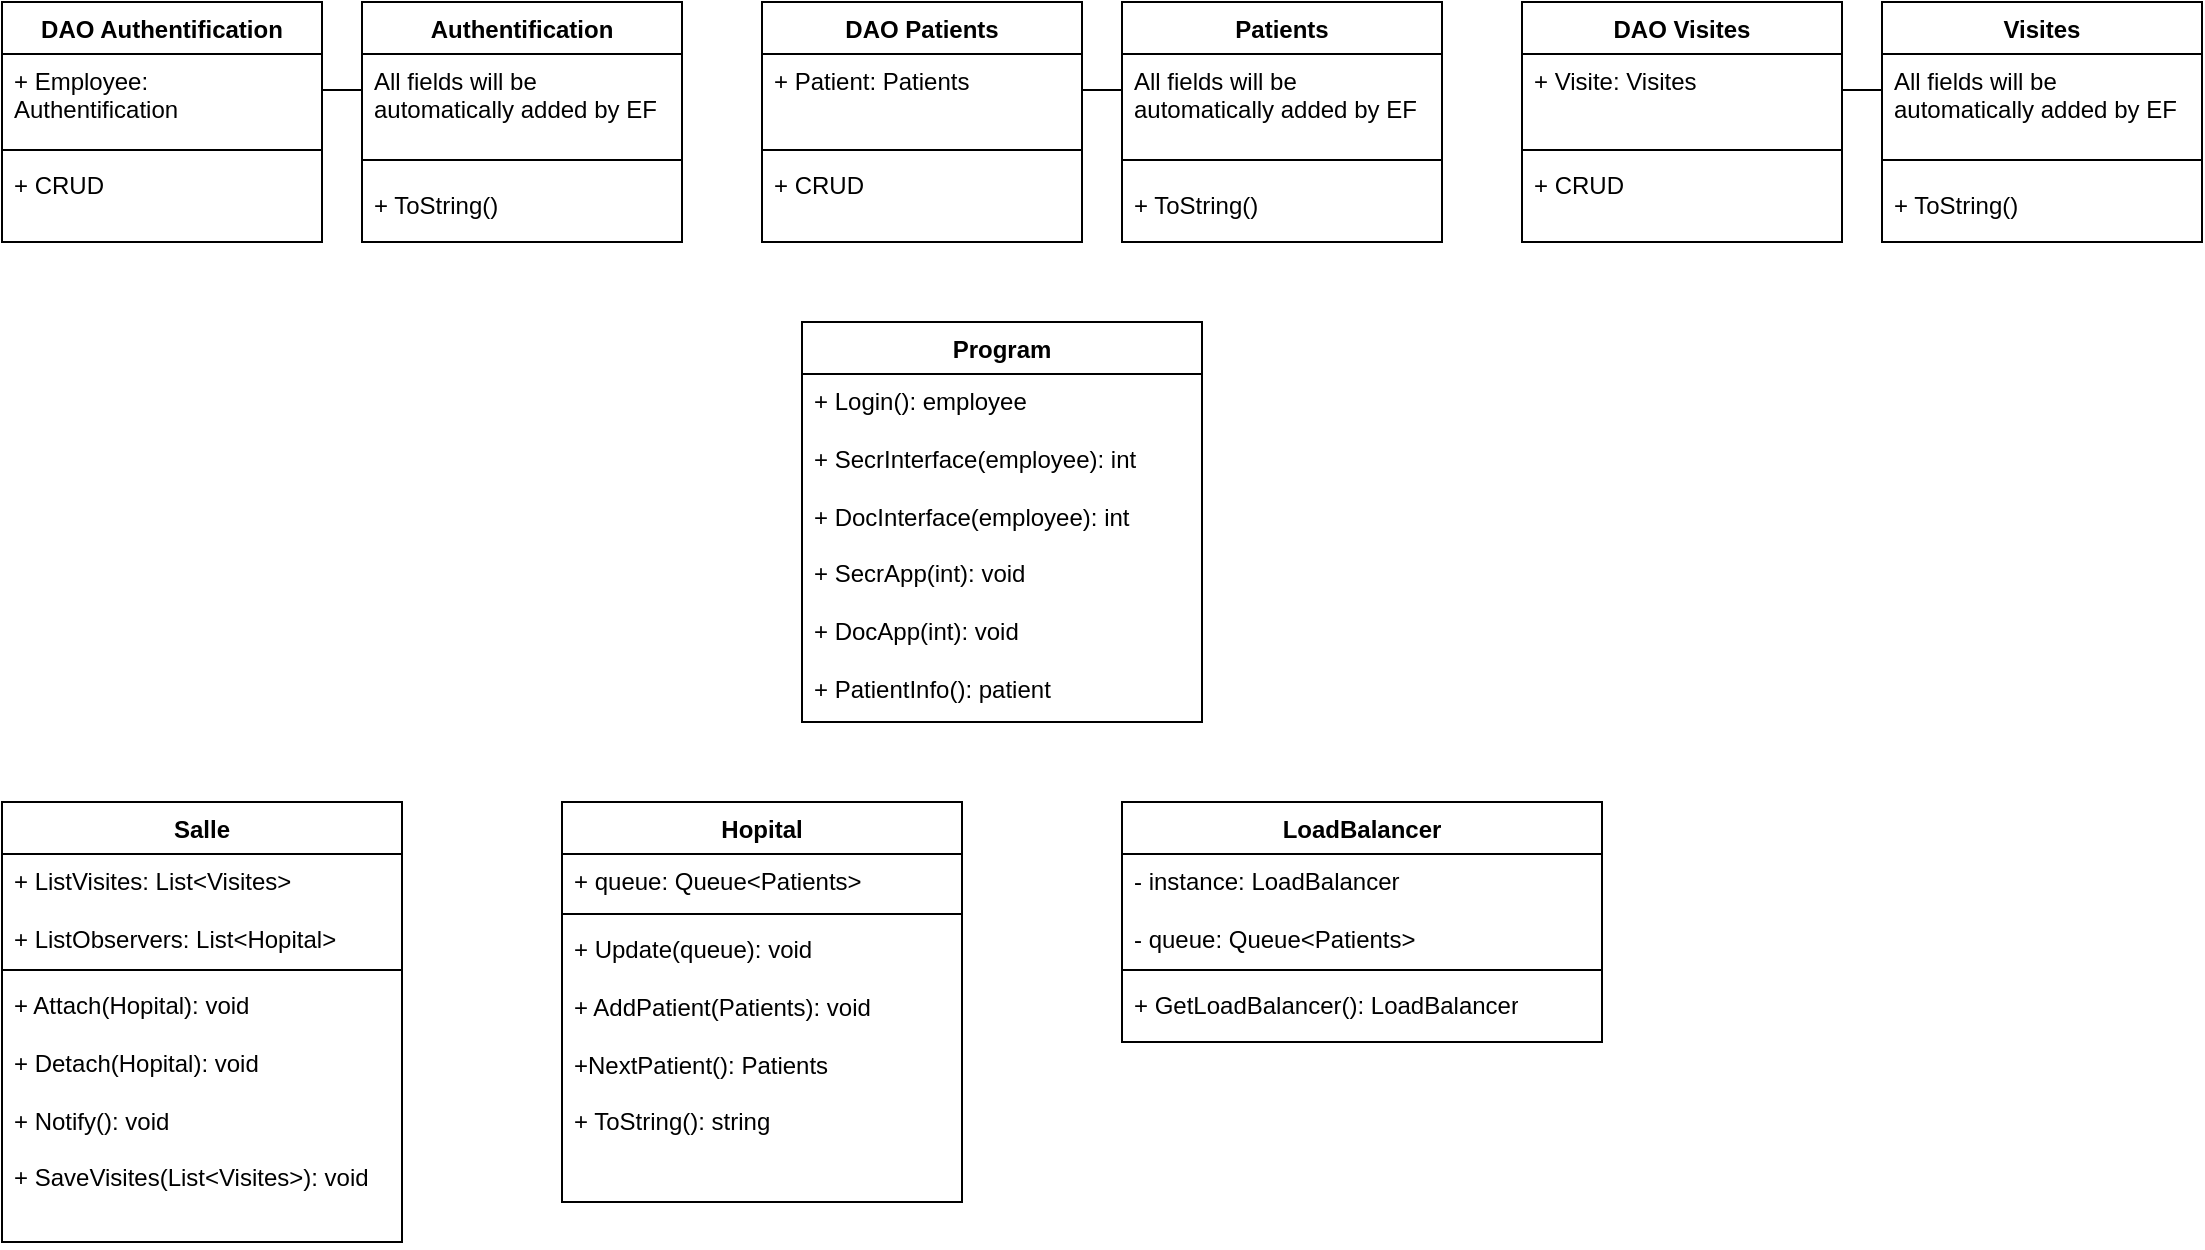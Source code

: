 <mxfile version="21.6.5" type="github">
  <diagram name="Page-1" id="2J_7a3xgTHMmJyV9-Q0-">
    <mxGraphModel dx="1050" dy="534" grid="1" gridSize="10" guides="1" tooltips="1" connect="1" arrows="1" fold="1" page="1" pageScale="1" pageWidth="1169" pageHeight="827" math="0" shadow="0">
      <root>
        <mxCell id="0" />
        <mxCell id="1" parent="0" />
        <mxCell id="96zS_yrBO5pZcuRgu4h7-1" value="Authentification" style="swimlane;fontStyle=1;align=center;verticalAlign=top;childLayout=stackLayout;horizontal=1;startSize=26;horizontalStack=0;resizeParent=1;resizeParentMax=0;resizeLast=0;collapsible=1;marginBottom=0;whiteSpace=wrap;html=1;" vertex="1" parent="1">
          <mxGeometry x="220" y="40" width="160" height="120" as="geometry" />
        </mxCell>
        <mxCell id="96zS_yrBO5pZcuRgu4h7-2" value="All fields will be automatically added by EF" style="text;strokeColor=none;fillColor=none;align=left;verticalAlign=top;spacingLeft=4;spacingRight=4;overflow=hidden;rotatable=0;points=[[0,0.5],[1,0.5]];portConstraint=eastwest;whiteSpace=wrap;html=1;" vertex="1" parent="96zS_yrBO5pZcuRgu4h7-1">
          <mxGeometry y="26" width="160" height="44" as="geometry" />
        </mxCell>
        <mxCell id="96zS_yrBO5pZcuRgu4h7-3" value="" style="line;strokeWidth=1;fillColor=none;align=left;verticalAlign=middle;spacingTop=-1;spacingLeft=3;spacingRight=3;rotatable=0;labelPosition=right;points=[];portConstraint=eastwest;strokeColor=inherit;" vertex="1" parent="96zS_yrBO5pZcuRgu4h7-1">
          <mxGeometry y="70" width="160" height="18" as="geometry" />
        </mxCell>
        <mxCell id="96zS_yrBO5pZcuRgu4h7-4" value="+ ToString()" style="text;strokeColor=none;fillColor=none;align=left;verticalAlign=top;spacingLeft=4;spacingRight=4;overflow=hidden;rotatable=0;points=[[0,0.5],[1,0.5]];portConstraint=eastwest;whiteSpace=wrap;html=1;" vertex="1" parent="96zS_yrBO5pZcuRgu4h7-1">
          <mxGeometry y="88" width="160" height="32" as="geometry" />
        </mxCell>
        <mxCell id="96zS_yrBO5pZcuRgu4h7-9" value="DAO Authentification" style="swimlane;fontStyle=1;align=center;verticalAlign=top;childLayout=stackLayout;horizontal=1;startSize=26;horizontalStack=0;resizeParent=1;resizeParentMax=0;resizeLast=0;collapsible=1;marginBottom=0;whiteSpace=wrap;html=1;" vertex="1" parent="1">
          <mxGeometry x="40" y="40" width="160" height="120" as="geometry" />
        </mxCell>
        <mxCell id="96zS_yrBO5pZcuRgu4h7-10" value="+ Employee: Authentification" style="text;strokeColor=none;fillColor=none;align=left;verticalAlign=top;spacingLeft=4;spacingRight=4;overflow=hidden;rotatable=0;points=[[0,0.5],[1,0.5]];portConstraint=eastwest;whiteSpace=wrap;html=1;" vertex="1" parent="96zS_yrBO5pZcuRgu4h7-9">
          <mxGeometry y="26" width="160" height="44" as="geometry" />
        </mxCell>
        <mxCell id="96zS_yrBO5pZcuRgu4h7-11" value="" style="line;strokeWidth=1;fillColor=none;align=left;verticalAlign=middle;spacingTop=-1;spacingLeft=3;spacingRight=3;rotatable=0;labelPosition=right;points=[];portConstraint=eastwest;strokeColor=inherit;" vertex="1" parent="96zS_yrBO5pZcuRgu4h7-9">
          <mxGeometry y="70" width="160" height="8" as="geometry" />
        </mxCell>
        <mxCell id="96zS_yrBO5pZcuRgu4h7-12" value="+ CRUD" style="text;strokeColor=none;fillColor=none;align=left;verticalAlign=top;spacingLeft=4;spacingRight=4;overflow=hidden;rotatable=0;points=[[0,0.5],[1,0.5]];portConstraint=eastwest;whiteSpace=wrap;html=1;" vertex="1" parent="96zS_yrBO5pZcuRgu4h7-9">
          <mxGeometry y="78" width="160" height="42" as="geometry" />
        </mxCell>
        <mxCell id="96zS_yrBO5pZcuRgu4h7-13" value="Patients" style="swimlane;fontStyle=1;align=center;verticalAlign=top;childLayout=stackLayout;horizontal=1;startSize=26;horizontalStack=0;resizeParent=1;resizeParentMax=0;resizeLast=0;collapsible=1;marginBottom=0;whiteSpace=wrap;html=1;" vertex="1" parent="1">
          <mxGeometry x="600" y="40" width="160" height="120" as="geometry" />
        </mxCell>
        <mxCell id="96zS_yrBO5pZcuRgu4h7-14" value="All fields will be automatically added by EF" style="text;strokeColor=none;fillColor=none;align=left;verticalAlign=top;spacingLeft=4;spacingRight=4;overflow=hidden;rotatable=0;points=[[0,0.5],[1,0.5]];portConstraint=eastwest;whiteSpace=wrap;html=1;" vertex="1" parent="96zS_yrBO5pZcuRgu4h7-13">
          <mxGeometry y="26" width="160" height="44" as="geometry" />
        </mxCell>
        <mxCell id="96zS_yrBO5pZcuRgu4h7-15" value="" style="line;strokeWidth=1;fillColor=none;align=left;verticalAlign=middle;spacingTop=-1;spacingLeft=3;spacingRight=3;rotatable=0;labelPosition=right;points=[];portConstraint=eastwest;strokeColor=inherit;" vertex="1" parent="96zS_yrBO5pZcuRgu4h7-13">
          <mxGeometry y="70" width="160" height="18" as="geometry" />
        </mxCell>
        <mxCell id="96zS_yrBO5pZcuRgu4h7-16" value="+ ToString()" style="text;strokeColor=none;fillColor=none;align=left;verticalAlign=top;spacingLeft=4;spacingRight=4;overflow=hidden;rotatable=0;points=[[0,0.5],[1,0.5]];portConstraint=eastwest;whiteSpace=wrap;html=1;" vertex="1" parent="96zS_yrBO5pZcuRgu4h7-13">
          <mxGeometry y="88" width="160" height="32" as="geometry" />
        </mxCell>
        <mxCell id="96zS_yrBO5pZcuRgu4h7-17" value="DAO Patients" style="swimlane;fontStyle=1;align=center;verticalAlign=top;childLayout=stackLayout;horizontal=1;startSize=26;horizontalStack=0;resizeParent=1;resizeParentMax=0;resizeLast=0;collapsible=1;marginBottom=0;whiteSpace=wrap;html=1;" vertex="1" parent="1">
          <mxGeometry x="420" y="40" width="160" height="120" as="geometry" />
        </mxCell>
        <mxCell id="96zS_yrBO5pZcuRgu4h7-18" value="+ Patient: Patients" style="text;strokeColor=none;fillColor=none;align=left;verticalAlign=top;spacingLeft=4;spacingRight=4;overflow=hidden;rotatable=0;points=[[0,0.5],[1,0.5]];portConstraint=eastwest;whiteSpace=wrap;html=1;" vertex="1" parent="96zS_yrBO5pZcuRgu4h7-17">
          <mxGeometry y="26" width="160" height="44" as="geometry" />
        </mxCell>
        <mxCell id="96zS_yrBO5pZcuRgu4h7-19" value="" style="line;strokeWidth=1;fillColor=none;align=left;verticalAlign=middle;spacingTop=-1;spacingLeft=3;spacingRight=3;rotatable=0;labelPosition=right;points=[];portConstraint=eastwest;strokeColor=inherit;" vertex="1" parent="96zS_yrBO5pZcuRgu4h7-17">
          <mxGeometry y="70" width="160" height="8" as="geometry" />
        </mxCell>
        <mxCell id="96zS_yrBO5pZcuRgu4h7-20" value="+ CRUD" style="text;strokeColor=none;fillColor=none;align=left;verticalAlign=top;spacingLeft=4;spacingRight=4;overflow=hidden;rotatable=0;points=[[0,0.5],[1,0.5]];portConstraint=eastwest;whiteSpace=wrap;html=1;" vertex="1" parent="96zS_yrBO5pZcuRgu4h7-17">
          <mxGeometry y="78" width="160" height="42" as="geometry" />
        </mxCell>
        <mxCell id="96zS_yrBO5pZcuRgu4h7-21" value="Visites" style="swimlane;fontStyle=1;align=center;verticalAlign=top;childLayout=stackLayout;horizontal=1;startSize=26;horizontalStack=0;resizeParent=1;resizeParentMax=0;resizeLast=0;collapsible=1;marginBottom=0;whiteSpace=wrap;html=1;" vertex="1" parent="1">
          <mxGeometry x="980" y="40" width="160" height="120" as="geometry" />
        </mxCell>
        <mxCell id="96zS_yrBO5pZcuRgu4h7-22" value="All fields will be automatically added by EF" style="text;strokeColor=none;fillColor=none;align=left;verticalAlign=top;spacingLeft=4;spacingRight=4;overflow=hidden;rotatable=0;points=[[0,0.5],[1,0.5]];portConstraint=eastwest;whiteSpace=wrap;html=1;" vertex="1" parent="96zS_yrBO5pZcuRgu4h7-21">
          <mxGeometry y="26" width="160" height="44" as="geometry" />
        </mxCell>
        <mxCell id="96zS_yrBO5pZcuRgu4h7-23" value="" style="line;strokeWidth=1;fillColor=none;align=left;verticalAlign=middle;spacingTop=-1;spacingLeft=3;spacingRight=3;rotatable=0;labelPosition=right;points=[];portConstraint=eastwest;strokeColor=inherit;" vertex="1" parent="96zS_yrBO5pZcuRgu4h7-21">
          <mxGeometry y="70" width="160" height="18" as="geometry" />
        </mxCell>
        <mxCell id="96zS_yrBO5pZcuRgu4h7-24" value="+ ToString()" style="text;strokeColor=none;fillColor=none;align=left;verticalAlign=top;spacingLeft=4;spacingRight=4;overflow=hidden;rotatable=0;points=[[0,0.5],[1,0.5]];portConstraint=eastwest;whiteSpace=wrap;html=1;" vertex="1" parent="96zS_yrBO5pZcuRgu4h7-21">
          <mxGeometry y="88" width="160" height="32" as="geometry" />
        </mxCell>
        <mxCell id="96zS_yrBO5pZcuRgu4h7-25" value="DAO Visites" style="swimlane;fontStyle=1;align=center;verticalAlign=top;childLayout=stackLayout;horizontal=1;startSize=26;horizontalStack=0;resizeParent=1;resizeParentMax=0;resizeLast=0;collapsible=1;marginBottom=0;whiteSpace=wrap;html=1;" vertex="1" parent="1">
          <mxGeometry x="800" y="40" width="160" height="120" as="geometry" />
        </mxCell>
        <mxCell id="96zS_yrBO5pZcuRgu4h7-26" value="+ Visite: Visites" style="text;strokeColor=none;fillColor=none;align=left;verticalAlign=top;spacingLeft=4;spacingRight=4;overflow=hidden;rotatable=0;points=[[0,0.5],[1,0.5]];portConstraint=eastwest;whiteSpace=wrap;html=1;" vertex="1" parent="96zS_yrBO5pZcuRgu4h7-25">
          <mxGeometry y="26" width="160" height="44" as="geometry" />
        </mxCell>
        <mxCell id="96zS_yrBO5pZcuRgu4h7-27" value="" style="line;strokeWidth=1;fillColor=none;align=left;verticalAlign=middle;spacingTop=-1;spacingLeft=3;spacingRight=3;rotatable=0;labelPosition=right;points=[];portConstraint=eastwest;strokeColor=inherit;" vertex="1" parent="96zS_yrBO5pZcuRgu4h7-25">
          <mxGeometry y="70" width="160" height="8" as="geometry" />
        </mxCell>
        <mxCell id="96zS_yrBO5pZcuRgu4h7-28" value="+ CRUD" style="text;strokeColor=none;fillColor=none;align=left;verticalAlign=top;spacingLeft=4;spacingRight=4;overflow=hidden;rotatable=0;points=[[0,0.5],[1,0.5]];portConstraint=eastwest;whiteSpace=wrap;html=1;" vertex="1" parent="96zS_yrBO5pZcuRgu4h7-25">
          <mxGeometry y="78" width="160" height="42" as="geometry" />
        </mxCell>
        <mxCell id="96zS_yrBO5pZcuRgu4h7-29" value="" style="line;strokeWidth=1;fillColor=none;align=left;verticalAlign=middle;spacingTop=-1;spacingLeft=3;spacingRight=3;rotatable=0;labelPosition=right;points=[];portConstraint=eastwest;strokeColor=inherit;" vertex="1" parent="1">
          <mxGeometry x="580" y="80" width="20" height="8" as="geometry" />
        </mxCell>
        <mxCell id="96zS_yrBO5pZcuRgu4h7-30" value="" style="line;strokeWidth=1;fillColor=none;align=left;verticalAlign=middle;spacingTop=-1;spacingLeft=3;spacingRight=3;rotatable=0;labelPosition=right;points=[];portConstraint=eastwest;strokeColor=inherit;" vertex="1" parent="1">
          <mxGeometry x="960" y="80" width="20" height="8" as="geometry" />
        </mxCell>
        <mxCell id="96zS_yrBO5pZcuRgu4h7-31" value="" style="line;strokeWidth=1;fillColor=none;align=left;verticalAlign=middle;spacingTop=-1;spacingLeft=3;spacingRight=3;rotatable=0;labelPosition=right;points=[];portConstraint=eastwest;strokeColor=inherit;" vertex="1" parent="1">
          <mxGeometry x="200" y="80" width="20" height="8" as="geometry" />
        </mxCell>
        <mxCell id="96zS_yrBO5pZcuRgu4h7-32" value="Program" style="swimlane;fontStyle=1;align=center;verticalAlign=top;childLayout=stackLayout;horizontal=1;startSize=26;horizontalStack=0;resizeParent=1;resizeParentMax=0;resizeLast=0;collapsible=1;marginBottom=0;whiteSpace=wrap;html=1;" vertex="1" parent="1">
          <mxGeometry x="440" y="200" width="200" height="200" as="geometry" />
        </mxCell>
        <mxCell id="96zS_yrBO5pZcuRgu4h7-35" value="+ Login(): employee&lt;br&gt;&lt;br&gt;+ SecrInterface(employee): int&lt;br&gt;&lt;br&gt;+ DocInterface(employee): int&lt;br&gt;&lt;br&gt;+ SecrApp(int): void&lt;br&gt;&lt;br&gt;+ DocApp(int): void&lt;br&gt;&lt;br&gt;+ PatientInfo(): patient" style="text;strokeColor=none;fillColor=none;align=left;verticalAlign=top;spacingLeft=4;spacingRight=4;overflow=hidden;rotatable=0;points=[[0,0.5],[1,0.5]];portConstraint=eastwest;whiteSpace=wrap;html=1;" vertex="1" parent="96zS_yrBO5pZcuRgu4h7-32">
          <mxGeometry y="26" width="200" height="174" as="geometry" />
        </mxCell>
        <mxCell id="96zS_yrBO5pZcuRgu4h7-36" value="Salle" style="swimlane;fontStyle=1;align=center;verticalAlign=top;childLayout=stackLayout;horizontal=1;startSize=26;horizontalStack=0;resizeParent=1;resizeParentMax=0;resizeLast=0;collapsible=1;marginBottom=0;whiteSpace=wrap;html=1;" vertex="1" parent="1">
          <mxGeometry x="40" y="440" width="200" height="220" as="geometry" />
        </mxCell>
        <mxCell id="96zS_yrBO5pZcuRgu4h7-37" value="+ ListVisites: List&amp;lt;Visites&amp;gt;&lt;br&gt;&lt;br&gt;+ ListObservers: List&amp;lt;Hopital&amp;gt;" style="text;strokeColor=none;fillColor=none;align=left;verticalAlign=top;spacingLeft=4;spacingRight=4;overflow=hidden;rotatable=0;points=[[0,0.5],[1,0.5]];portConstraint=eastwest;whiteSpace=wrap;html=1;" vertex="1" parent="96zS_yrBO5pZcuRgu4h7-36">
          <mxGeometry y="26" width="200" height="54" as="geometry" />
        </mxCell>
        <mxCell id="96zS_yrBO5pZcuRgu4h7-38" value="" style="line;strokeWidth=1;fillColor=none;align=left;verticalAlign=middle;spacingTop=-1;spacingLeft=3;spacingRight=3;rotatable=0;labelPosition=right;points=[];portConstraint=eastwest;strokeColor=inherit;" vertex="1" parent="96zS_yrBO5pZcuRgu4h7-36">
          <mxGeometry y="80" width="200" height="8" as="geometry" />
        </mxCell>
        <mxCell id="96zS_yrBO5pZcuRgu4h7-39" value="+ Attach(Hopital): void&lt;br&gt;&lt;br&gt;+ Detach(Hopital): void&lt;br&gt;&lt;br&gt;+ Notify(): void&lt;br&gt;&lt;br&gt;+ SaveVisites(List&amp;lt;Visites&amp;gt;): void" style="text;strokeColor=none;fillColor=none;align=left;verticalAlign=top;spacingLeft=4;spacingRight=4;overflow=hidden;rotatable=0;points=[[0,0.5],[1,0.5]];portConstraint=eastwest;whiteSpace=wrap;html=1;" vertex="1" parent="96zS_yrBO5pZcuRgu4h7-36">
          <mxGeometry y="88" width="200" height="132" as="geometry" />
        </mxCell>
        <mxCell id="96zS_yrBO5pZcuRgu4h7-40" value="Hopital" style="swimlane;fontStyle=1;align=center;verticalAlign=top;childLayout=stackLayout;horizontal=1;startSize=26;horizontalStack=0;resizeParent=1;resizeParentMax=0;resizeLast=0;collapsible=1;marginBottom=0;whiteSpace=wrap;html=1;" vertex="1" parent="1">
          <mxGeometry x="320" y="440" width="200" height="200" as="geometry" />
        </mxCell>
        <mxCell id="96zS_yrBO5pZcuRgu4h7-41" value="+ queue: Queue&amp;lt;Patients&amp;gt;" style="text;strokeColor=none;fillColor=none;align=left;verticalAlign=top;spacingLeft=4;spacingRight=4;overflow=hidden;rotatable=0;points=[[0,0.5],[1,0.5]];portConstraint=eastwest;whiteSpace=wrap;html=1;" vertex="1" parent="96zS_yrBO5pZcuRgu4h7-40">
          <mxGeometry y="26" width="200" height="26" as="geometry" />
        </mxCell>
        <mxCell id="96zS_yrBO5pZcuRgu4h7-42" value="" style="line;strokeWidth=1;fillColor=none;align=left;verticalAlign=middle;spacingTop=-1;spacingLeft=3;spacingRight=3;rotatable=0;labelPosition=right;points=[];portConstraint=eastwest;strokeColor=inherit;" vertex="1" parent="96zS_yrBO5pZcuRgu4h7-40">
          <mxGeometry y="52" width="200" height="8" as="geometry" />
        </mxCell>
        <mxCell id="96zS_yrBO5pZcuRgu4h7-43" value="+ Update(queue): void&lt;br&gt;&lt;br&gt;+ AddPatient(Patients): void&lt;br&gt;&lt;br&gt;+NextPatient(): Patients&lt;br&gt;&lt;br&gt;+ ToString(): string" style="text;strokeColor=none;fillColor=none;align=left;verticalAlign=top;spacingLeft=4;spacingRight=4;overflow=hidden;rotatable=0;points=[[0,0.5],[1,0.5]];portConstraint=eastwest;whiteSpace=wrap;html=1;" vertex="1" parent="96zS_yrBO5pZcuRgu4h7-40">
          <mxGeometry y="60" width="200" height="140" as="geometry" />
        </mxCell>
        <mxCell id="96zS_yrBO5pZcuRgu4h7-44" value="LoadBalancer" style="swimlane;fontStyle=1;align=center;verticalAlign=top;childLayout=stackLayout;horizontal=1;startSize=26;horizontalStack=0;resizeParent=1;resizeParentMax=0;resizeLast=0;collapsible=1;marginBottom=0;whiteSpace=wrap;html=1;" vertex="1" parent="1">
          <mxGeometry x="600" y="440" width="240" height="120" as="geometry" />
        </mxCell>
        <mxCell id="96zS_yrBO5pZcuRgu4h7-45" value="- instance: LoadBalancer&lt;br&gt;&lt;br&gt;- queue: Queue&amp;lt;Patients&amp;gt;" style="text;strokeColor=none;fillColor=none;align=left;verticalAlign=top;spacingLeft=4;spacingRight=4;overflow=hidden;rotatable=0;points=[[0,0.5],[1,0.5]];portConstraint=eastwest;whiteSpace=wrap;html=1;" vertex="1" parent="96zS_yrBO5pZcuRgu4h7-44">
          <mxGeometry y="26" width="240" height="54" as="geometry" />
        </mxCell>
        <mxCell id="96zS_yrBO5pZcuRgu4h7-46" value="" style="line;strokeWidth=1;fillColor=none;align=left;verticalAlign=middle;spacingTop=-1;spacingLeft=3;spacingRight=3;rotatable=0;labelPosition=right;points=[];portConstraint=eastwest;strokeColor=inherit;" vertex="1" parent="96zS_yrBO5pZcuRgu4h7-44">
          <mxGeometry y="80" width="240" height="8" as="geometry" />
        </mxCell>
        <mxCell id="96zS_yrBO5pZcuRgu4h7-47" value="+ GetLoadBalancer(): LoadBalancer" style="text;strokeColor=none;fillColor=none;align=left;verticalAlign=top;spacingLeft=4;spacingRight=4;overflow=hidden;rotatable=0;points=[[0,0.5],[1,0.5]];portConstraint=eastwest;whiteSpace=wrap;html=1;" vertex="1" parent="96zS_yrBO5pZcuRgu4h7-44">
          <mxGeometry y="88" width="240" height="32" as="geometry" />
        </mxCell>
      </root>
    </mxGraphModel>
  </diagram>
</mxfile>
